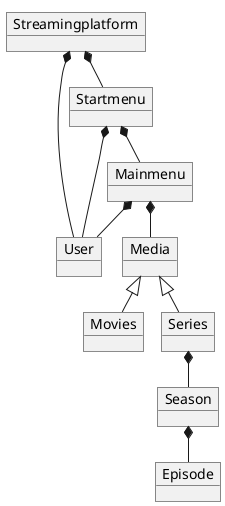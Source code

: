 @startuml
'https://plantuml.com/class-diagram
!pragma layout smetana

object Streamingplatform
object User
object Startmenu
object Mainmenu
object Media
object Movies
object Series
object Season
object Episode


Streamingplatform *-- Startmenu
Startmenu *-- User
Startmenu *-- Mainmenu
Mainmenu *-- User
Mainmenu *-- Media
Media <|-- Movies
Media <|-- Series


Streamingplatform *-- User

Series *-- Season
Season *-- Episode






@enduml